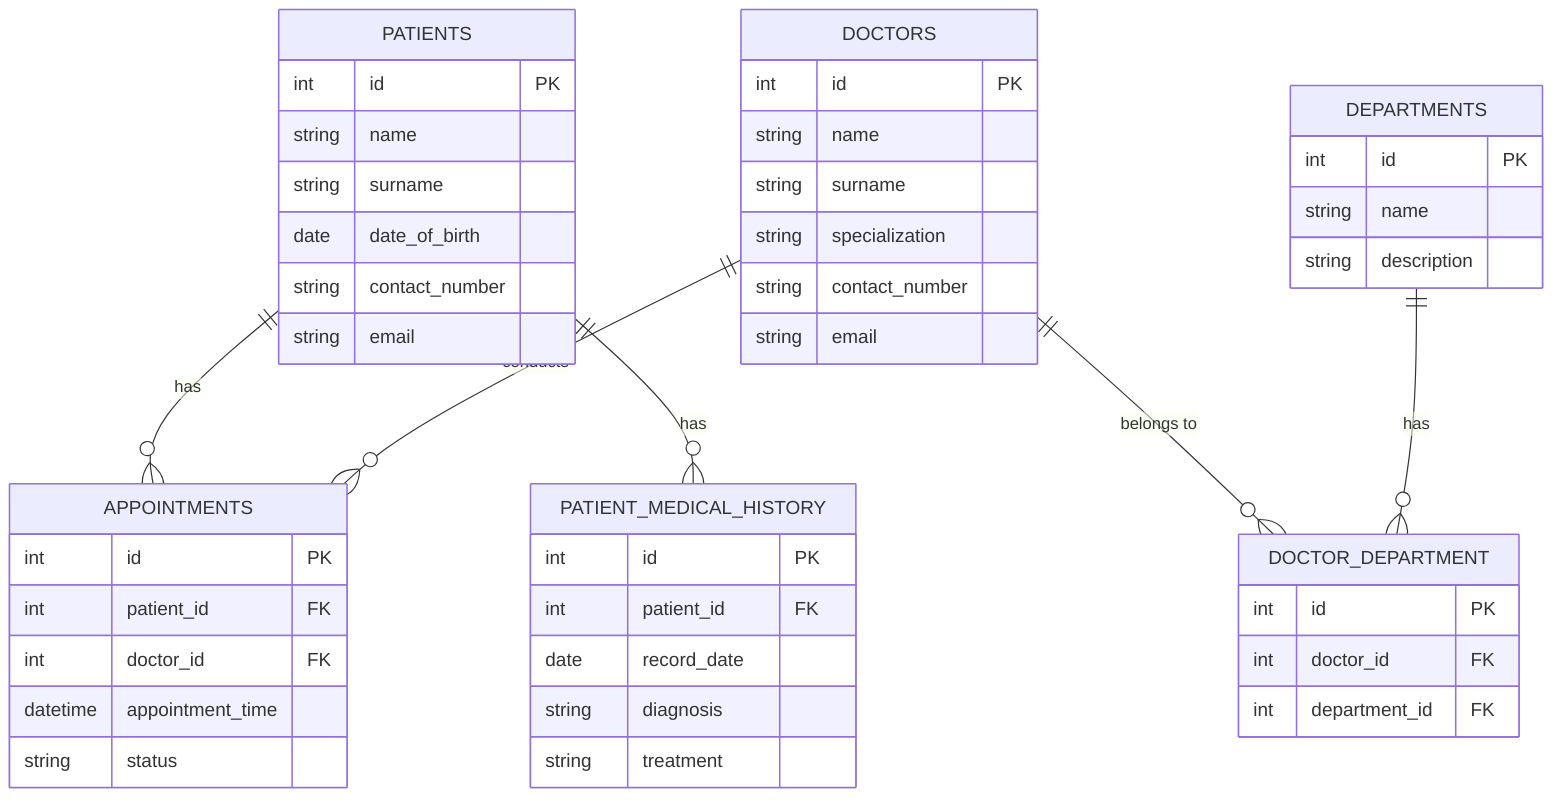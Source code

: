erDiagram
    PATIENTS ||--o{ APPOINTMENTS : "has"
    PATIENTS ||--o{ PATIENT_MEDICAL_HISTORY : "has"
    DOCTORS ||--o{ APPOINTMENTS : "conducts"
    DOCTORS ||--o{ DOCTOR_DEPARTMENT : "belongs to"
    DEPARTMENTS ||--o{ DOCTOR_DEPARTMENT : "has"
    
    PATIENTS {
        int id PK
        string name
        string surname
        date date_of_birth
        string contact_number
        string email
    }
    
    DOCTORS {
        int id PK
        string name
        string surname
        string specialization
        string contact_number
        string email
    }
    
    APPOINTMENTS {
        int id PK
        int patient_id FK
        int doctor_id FK
        datetime appointment_time
        string status
    }
    
    DEPARTMENTS {
        int id PK
        string name
        string description
    }
    
    DOCTOR_DEPARTMENT {
        int id PK
        int doctor_id FK
        int department_id FK
    }
    
    PATIENT_MEDICAL_HISTORY {
        int id PK
        int patient_id FK
        date record_date
        string diagnosis
        string treatment
    }